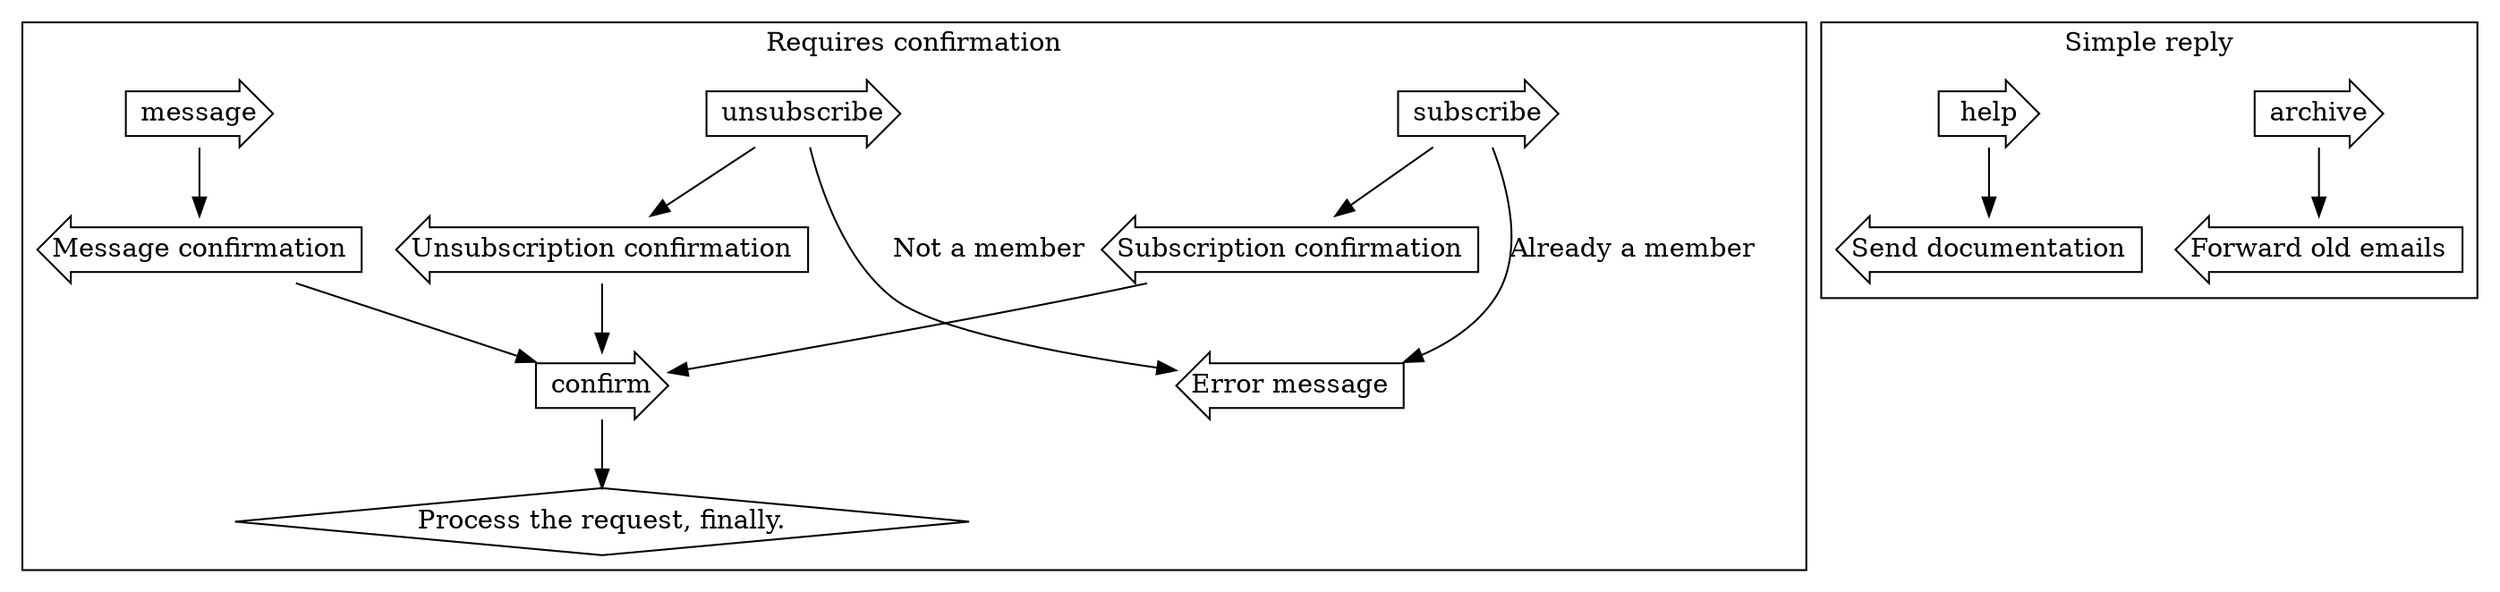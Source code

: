 digraph ypotf {
    rank="max"

    subscribe, unsubscribe, message, confirm, archive, help [shape=rarrow];
    "Error message", "Subscription confirmation", "Forward old emails",
      "Send documentation", "Unsubscription confirmation",
      "Message confirmation" [shape=larrow];

    subgraph cluster_0 {
      label="Requires confirmation";

      "Subscription confirmation" -> "Error message" [style=invis];

      subscribe -> "Error message" [label="Already a member"];
      subscribe -> "Subscription confirmation" -> confirm;

      unsubscribe -> "Error message" [label="Not a member"];
      unsubscribe -> "Unsubscription confirmation" -> confirm;

      confirm -> "Process the request, finally.";
      "Process the request, finally." [shape=diamond];

      message -> "Message confirmation" -> confirm;
    }

    subgraph cluster_1 {
      label="Simple reply";
      archive -> "Forward old emails";
      help -> "Send documentation";
    }
}
